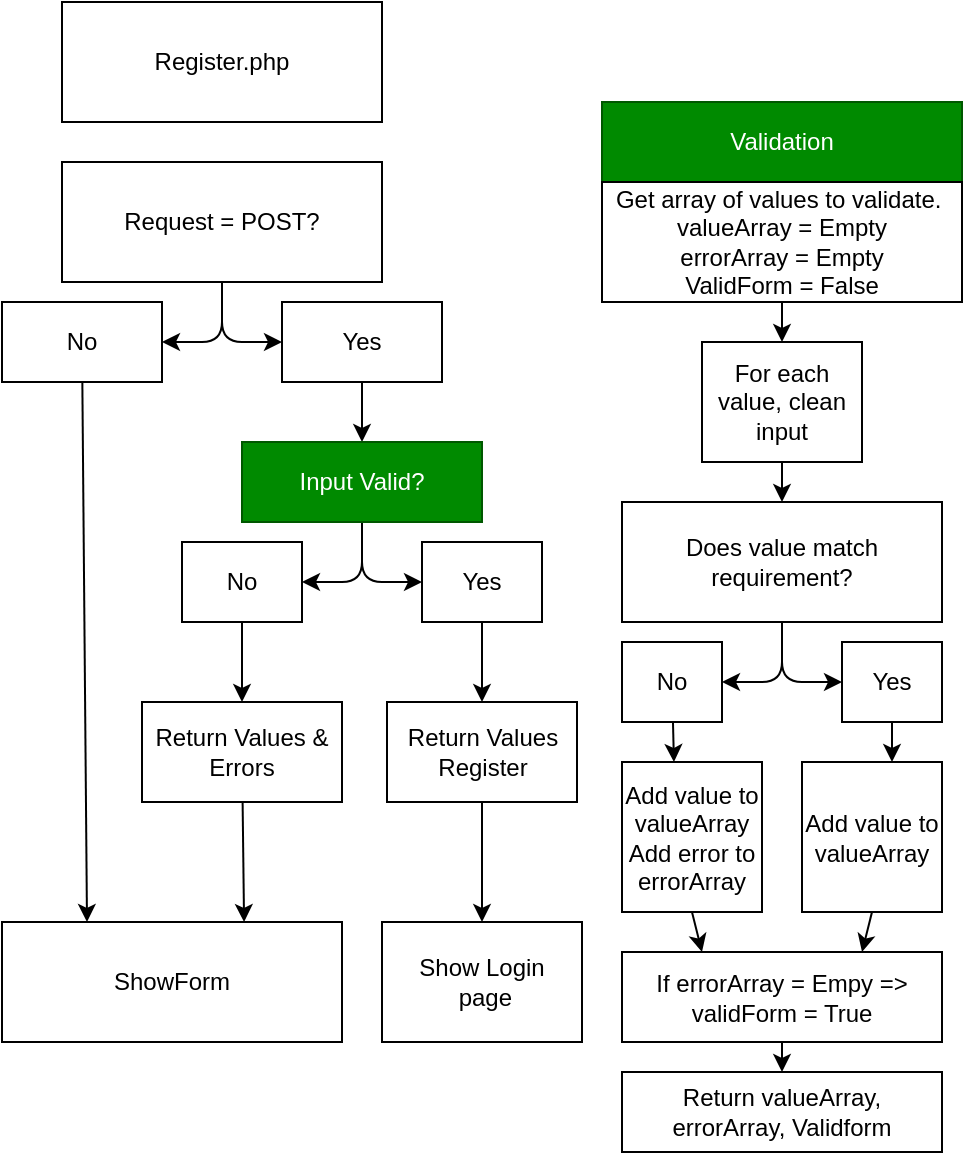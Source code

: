 <mxfile>
    <diagram id="-M1Y0TTFPUqtdI7ieZEt" name="Page-1">
        <mxGraphModel dx="1118" dy="790" grid="1" gridSize="10" guides="1" tooltips="1" connect="1" arrows="1" fold="1" page="1" pageScale="1" pageWidth="827" pageHeight="1169" math="0" shadow="0">
            <root>
                <mxCell id="0"/>
                <mxCell id="1" parent="0"/>
                <mxCell id="2" value="Register.php" style="whiteSpace=wrap;html=1;" vertex="1" parent="1">
                    <mxGeometry x="320" y="10" width="160" height="60" as="geometry"/>
                </mxCell>
                <mxCell id="23" style="edgeStyle=none;html=1;entryX=0;entryY=0.5;entryDx=0;entryDy=0;" edge="1" parent="1" source="3" target="4">
                    <mxGeometry relative="1" as="geometry">
                        <mxPoint x="400" y="200" as="targetPoint"/>
                        <Array as="points">
                            <mxPoint x="400" y="180"/>
                        </Array>
                    </mxGeometry>
                </mxCell>
                <mxCell id="24" style="edgeStyle=none;html=1;exitX=0.5;exitY=1;exitDx=0;exitDy=0;entryX=1;entryY=0.5;entryDx=0;entryDy=0;" edge="1" parent="1" source="3" target="5">
                    <mxGeometry relative="1" as="geometry">
                        <Array as="points">
                            <mxPoint x="400" y="180"/>
                        </Array>
                    </mxGeometry>
                </mxCell>
                <mxCell id="3" value="Request = POST?" style="whiteSpace=wrap;html=1;" vertex="1" parent="1">
                    <mxGeometry x="320" y="90" width="160" height="60" as="geometry"/>
                </mxCell>
                <mxCell id="25" style="edgeStyle=none;html=1;exitX=0.5;exitY=1;exitDx=0;exitDy=0;entryX=0.5;entryY=0;entryDx=0;entryDy=0;" edge="1" parent="1" source="4" target="7">
                    <mxGeometry relative="1" as="geometry"/>
                </mxCell>
                <mxCell id="4" value="Yes" style="whiteSpace=wrap;html=1;" vertex="1" parent="1">
                    <mxGeometry x="430" y="160" width="80" height="40" as="geometry"/>
                </mxCell>
                <mxCell id="14" style="edgeStyle=none;html=1;entryX=0.25;entryY=0;entryDx=0;entryDy=0;" edge="1" parent="1" source="5" target="6">
                    <mxGeometry relative="1" as="geometry"/>
                </mxCell>
                <mxCell id="5" value="No" style="whiteSpace=wrap;html=1;" vertex="1" parent="1">
                    <mxGeometry x="290" y="160" width="80" height="40" as="geometry"/>
                </mxCell>
                <mxCell id="6" value="ShowForm" style="whiteSpace=wrap;html=1;" vertex="1" parent="1">
                    <mxGeometry x="290" y="470" width="170" height="60" as="geometry"/>
                </mxCell>
                <mxCell id="26" style="edgeStyle=none;html=1;exitX=0.5;exitY=1;exitDx=0;exitDy=0;" edge="1" parent="1" source="7">
                    <mxGeometry relative="1" as="geometry">
                        <mxPoint x="500" y="300" as="targetPoint"/>
                        <Array as="points">
                            <mxPoint x="470" y="300"/>
                        </Array>
                    </mxGeometry>
                </mxCell>
                <mxCell id="27" style="edgeStyle=none;html=1;entryX=1;entryY=0.5;entryDx=0;entryDy=0;" edge="1" parent="1" source="7" target="9">
                    <mxGeometry relative="1" as="geometry">
                        <Array as="points">
                            <mxPoint x="470" y="300"/>
                        </Array>
                    </mxGeometry>
                </mxCell>
                <mxCell id="7" value="Input Valid?" style="whiteSpace=wrap;html=1;fillColor=#008a00;fontColor=#ffffff;strokeColor=#005700;" vertex="1" parent="1">
                    <mxGeometry x="410" y="230" width="120" height="40" as="geometry"/>
                </mxCell>
                <mxCell id="29" style="edgeStyle=none;html=1;" edge="1" parent="1" source="8" target="11">
                    <mxGeometry relative="1" as="geometry"/>
                </mxCell>
                <mxCell id="8" value="Yes" style="whiteSpace=wrap;html=1;" vertex="1" parent="1">
                    <mxGeometry x="500" y="280" width="60" height="40" as="geometry"/>
                </mxCell>
                <mxCell id="28" style="edgeStyle=none;html=1;exitX=0.5;exitY=1;exitDx=0;exitDy=0;entryX=0.5;entryY=0;entryDx=0;entryDy=0;" edge="1" parent="1" source="9" target="10">
                    <mxGeometry relative="1" as="geometry">
                        <mxPoint x="410" y="370" as="targetPoint"/>
                    </mxGeometry>
                </mxCell>
                <mxCell id="9" value="No" style="whiteSpace=wrap;html=1;" vertex="1" parent="1">
                    <mxGeometry x="380" y="280" width="60" height="40" as="geometry"/>
                </mxCell>
                <mxCell id="32" style="edgeStyle=none;html=1;entryX=0.712;entryY=0;entryDx=0;entryDy=0;entryPerimeter=0;" edge="1" parent="1" source="10" target="6">
                    <mxGeometry relative="1" as="geometry"/>
                </mxCell>
                <mxCell id="10" value="Return Values &amp;amp; Errors" style="whiteSpace=wrap;html=1;" vertex="1" parent="1">
                    <mxGeometry x="360" y="360" width="100" height="50" as="geometry"/>
                </mxCell>
                <mxCell id="11" value="Return Values&lt;br&gt;Register" style="whiteSpace=wrap;html=1;" vertex="1" parent="1">
                    <mxGeometry x="482.5" y="360" width="95" height="50" as="geometry"/>
                </mxCell>
                <mxCell id="12" value="Show Login&lt;br&gt;&amp;nbsp;page" style="whiteSpace=wrap;html=1;" vertex="1" parent="1">
                    <mxGeometry x="480" y="470" width="100" height="60" as="geometry"/>
                </mxCell>
                <mxCell id="16" style="edgeStyle=none;html=1;exitX=0.5;exitY=1;exitDx=0;exitDy=0;entryX=0.5;entryY=0;entryDx=0;entryDy=0;" edge="1" parent="1" source="11" target="12">
                    <mxGeometry relative="1" as="geometry">
                        <mxPoint x="440" y="450" as="sourcePoint"/>
                        <mxPoint x="500" y="470" as="targetPoint"/>
                    </mxGeometry>
                </mxCell>
                <mxCell id="33" value="Validation" style="whiteSpace=wrap;html=1;fillColor=#008a00;fontColor=#ffffff;strokeColor=#005700;" vertex="1" parent="1">
                    <mxGeometry x="590" y="60" width="180" height="40" as="geometry"/>
                </mxCell>
                <mxCell id="37" style="edgeStyle=none;html=1;entryX=0.5;entryY=0;entryDx=0;entryDy=0;exitX=0.5;exitY=1;exitDx=0;exitDy=0;" edge="1" parent="1" source="34" target="35">
                    <mxGeometry relative="1" as="geometry">
                        <mxPoint x="680" y="205" as="sourcePoint"/>
                    </mxGeometry>
                </mxCell>
                <mxCell id="34" value="Get array of values to validate.&amp;nbsp;&lt;br&gt;valueArray = Empty&lt;br&gt;errorArray = Empty&lt;br&gt;ValidForm = False" style="whiteSpace=wrap;html=1;" vertex="1" parent="1">
                    <mxGeometry x="590" y="100" width="180" height="60" as="geometry"/>
                </mxCell>
                <mxCell id="40" style="edgeStyle=none;html=1;exitX=0.5;exitY=1;exitDx=0;exitDy=0;entryX=0.5;entryY=0;entryDx=0;entryDy=0;" edge="1" parent="1" source="35" target="39">
                    <mxGeometry relative="1" as="geometry"/>
                </mxCell>
                <mxCell id="35" value="For each value, clean input" style="whiteSpace=wrap;html=1;" vertex="1" parent="1">
                    <mxGeometry x="640" y="180" width="80" height="60" as="geometry"/>
                </mxCell>
                <mxCell id="39" value="Does value match requirement?" style="whiteSpace=wrap;html=1;" vertex="1" parent="1">
                    <mxGeometry x="600" y="260" width="160" height="60" as="geometry"/>
                </mxCell>
                <mxCell id="41" style="edgeStyle=none;html=1;exitX=0.5;exitY=1;exitDx=0;exitDy=0;" edge="1" parent="1">
                    <mxGeometry relative="1" as="geometry">
                        <mxPoint x="710" y="350" as="targetPoint"/>
                        <mxPoint x="680" y="320" as="sourcePoint"/>
                        <Array as="points">
                            <mxPoint x="680" y="350"/>
                        </Array>
                    </mxGeometry>
                </mxCell>
                <mxCell id="42" style="edgeStyle=none;html=1;entryX=1;entryY=0.5;entryDx=0;entryDy=0;" edge="1" parent="1" target="44">
                    <mxGeometry relative="1" as="geometry">
                        <mxPoint x="680" y="320" as="sourcePoint"/>
                        <Array as="points">
                            <mxPoint x="680" y="350"/>
                        </Array>
                    </mxGeometry>
                </mxCell>
                <mxCell id="55" style="edgeStyle=none;html=1;exitX=0.5;exitY=1;exitDx=0;exitDy=0;" edge="1" parent="1" source="43">
                    <mxGeometry relative="1" as="geometry">
                        <mxPoint x="735" y="390" as="targetPoint"/>
                    </mxGeometry>
                </mxCell>
                <mxCell id="43" value="Yes" style="whiteSpace=wrap;html=1;" vertex="1" parent="1">
                    <mxGeometry x="710" y="330" width="50" height="40" as="geometry"/>
                </mxCell>
                <mxCell id="54" style="edgeStyle=none;html=1;entryX=0.371;entryY=0;entryDx=0;entryDy=0;entryPerimeter=0;" edge="1" parent="1" source="44" target="48">
                    <mxGeometry relative="1" as="geometry"/>
                </mxCell>
                <mxCell id="44" value="No" style="whiteSpace=wrap;html=1;" vertex="1" parent="1">
                    <mxGeometry x="600" y="330" width="50" height="40" as="geometry"/>
                </mxCell>
                <mxCell id="61" style="edgeStyle=none;html=1;exitX=0.5;exitY=1;exitDx=0;exitDy=0;entryX=0.25;entryY=0;entryDx=0;entryDy=0;" edge="1" parent="1" source="48" target="50">
                    <mxGeometry relative="1" as="geometry">
                        <mxPoint x="635" y="480" as="targetPoint"/>
                    </mxGeometry>
                </mxCell>
                <mxCell id="48" value="Add value to valueArray&lt;br&gt;Add error to errorArray" style="whiteSpace=wrap;html=1;" vertex="1" parent="1">
                    <mxGeometry x="600" y="390" width="70" height="75" as="geometry"/>
                </mxCell>
                <mxCell id="62" style="edgeStyle=none;html=1;exitX=0.5;exitY=1;exitDx=0;exitDy=0;entryX=0.75;entryY=0;entryDx=0;entryDy=0;" edge="1" parent="1" source="49" target="50">
                    <mxGeometry relative="1" as="geometry"/>
                </mxCell>
                <mxCell id="49" value="Add value to valueArray" style="whiteSpace=wrap;html=1;" vertex="1" parent="1">
                    <mxGeometry x="690" y="390" width="70" height="75" as="geometry"/>
                </mxCell>
                <mxCell id="63" style="edgeStyle=none;html=1;exitX=0.5;exitY=1;exitDx=0;exitDy=0;entryX=0.5;entryY=0;entryDx=0;entryDy=0;" edge="1" parent="1" source="50" target="52">
                    <mxGeometry relative="1" as="geometry"/>
                </mxCell>
                <mxCell id="50" value="If errorArray = Empy =&amp;gt; validForm = True" style="whiteSpace=wrap;html=1;" vertex="1" parent="1">
                    <mxGeometry x="600" y="485" width="160" height="45" as="geometry"/>
                </mxCell>
                <mxCell id="52" value="Return valueArray, errorArray, Validform" style="whiteSpace=wrap;html=1;" vertex="1" parent="1">
                    <mxGeometry x="600" y="545" width="160" height="40" as="geometry"/>
                </mxCell>
            </root>
        </mxGraphModel>
    </diagram>
</mxfile>